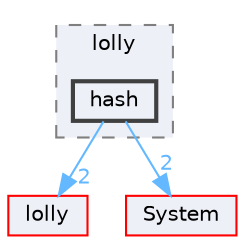 digraph "hash"
{
 // LATEX_PDF_SIZE
  bgcolor="transparent";
  edge [fontname=Helvetica,fontsize=10,labelfontname=Helvetica,labelfontsize=10];
  node [fontname=Helvetica,fontsize=10,shape=box,height=0.2,width=0.4];
  compound=true
  subgraph clusterdir_906012d88d63f17afb541864e9a9bce2 {
    graph [ bgcolor="#edf0f7", pencolor="grey50", label="lolly", fontname=Helvetica,fontsize=10 style="filled,dashed", URL="dir_906012d88d63f17afb541864e9a9bce2.html",tooltip=""]
  dir_a0ddc45c48aae3e50c490c6d16fefac4 [label="hash", fillcolor="#edf0f7", color="grey25", style="filled,bold", URL="dir_a0ddc45c48aae3e50c490c6d16fefac4.html",tooltip=""];
  }
  dir_4e4e38b7a3cbd015b31043c806009c51 [label="lolly", fillcolor="#edf0f7", color="red", style="filled", URL="dir_4e4e38b7a3cbd015b31043c806009c51.html",tooltip=""];
  dir_9af51e3826d4f9e80d9103b2de543e84 [label="System", fillcolor="#edf0f7", color="red", style="filled", URL="dir_9af51e3826d4f9e80d9103b2de543e84.html",tooltip=""];
  dir_a0ddc45c48aae3e50c490c6d16fefac4->dir_4e4e38b7a3cbd015b31043c806009c51 [headlabel="2", labeldistance=1.5 headhref="dir_000022_000033.html" href="dir_000022_000033.html" color="steelblue1" fontcolor="steelblue1"];
  dir_a0ddc45c48aae3e50c490c6d16fefac4->dir_9af51e3826d4f9e80d9103b2de543e84 [headlabel="2", labeldistance=1.5 headhref="dir_000022_000045.html" href="dir_000022_000045.html" color="steelblue1" fontcolor="steelblue1"];
}
